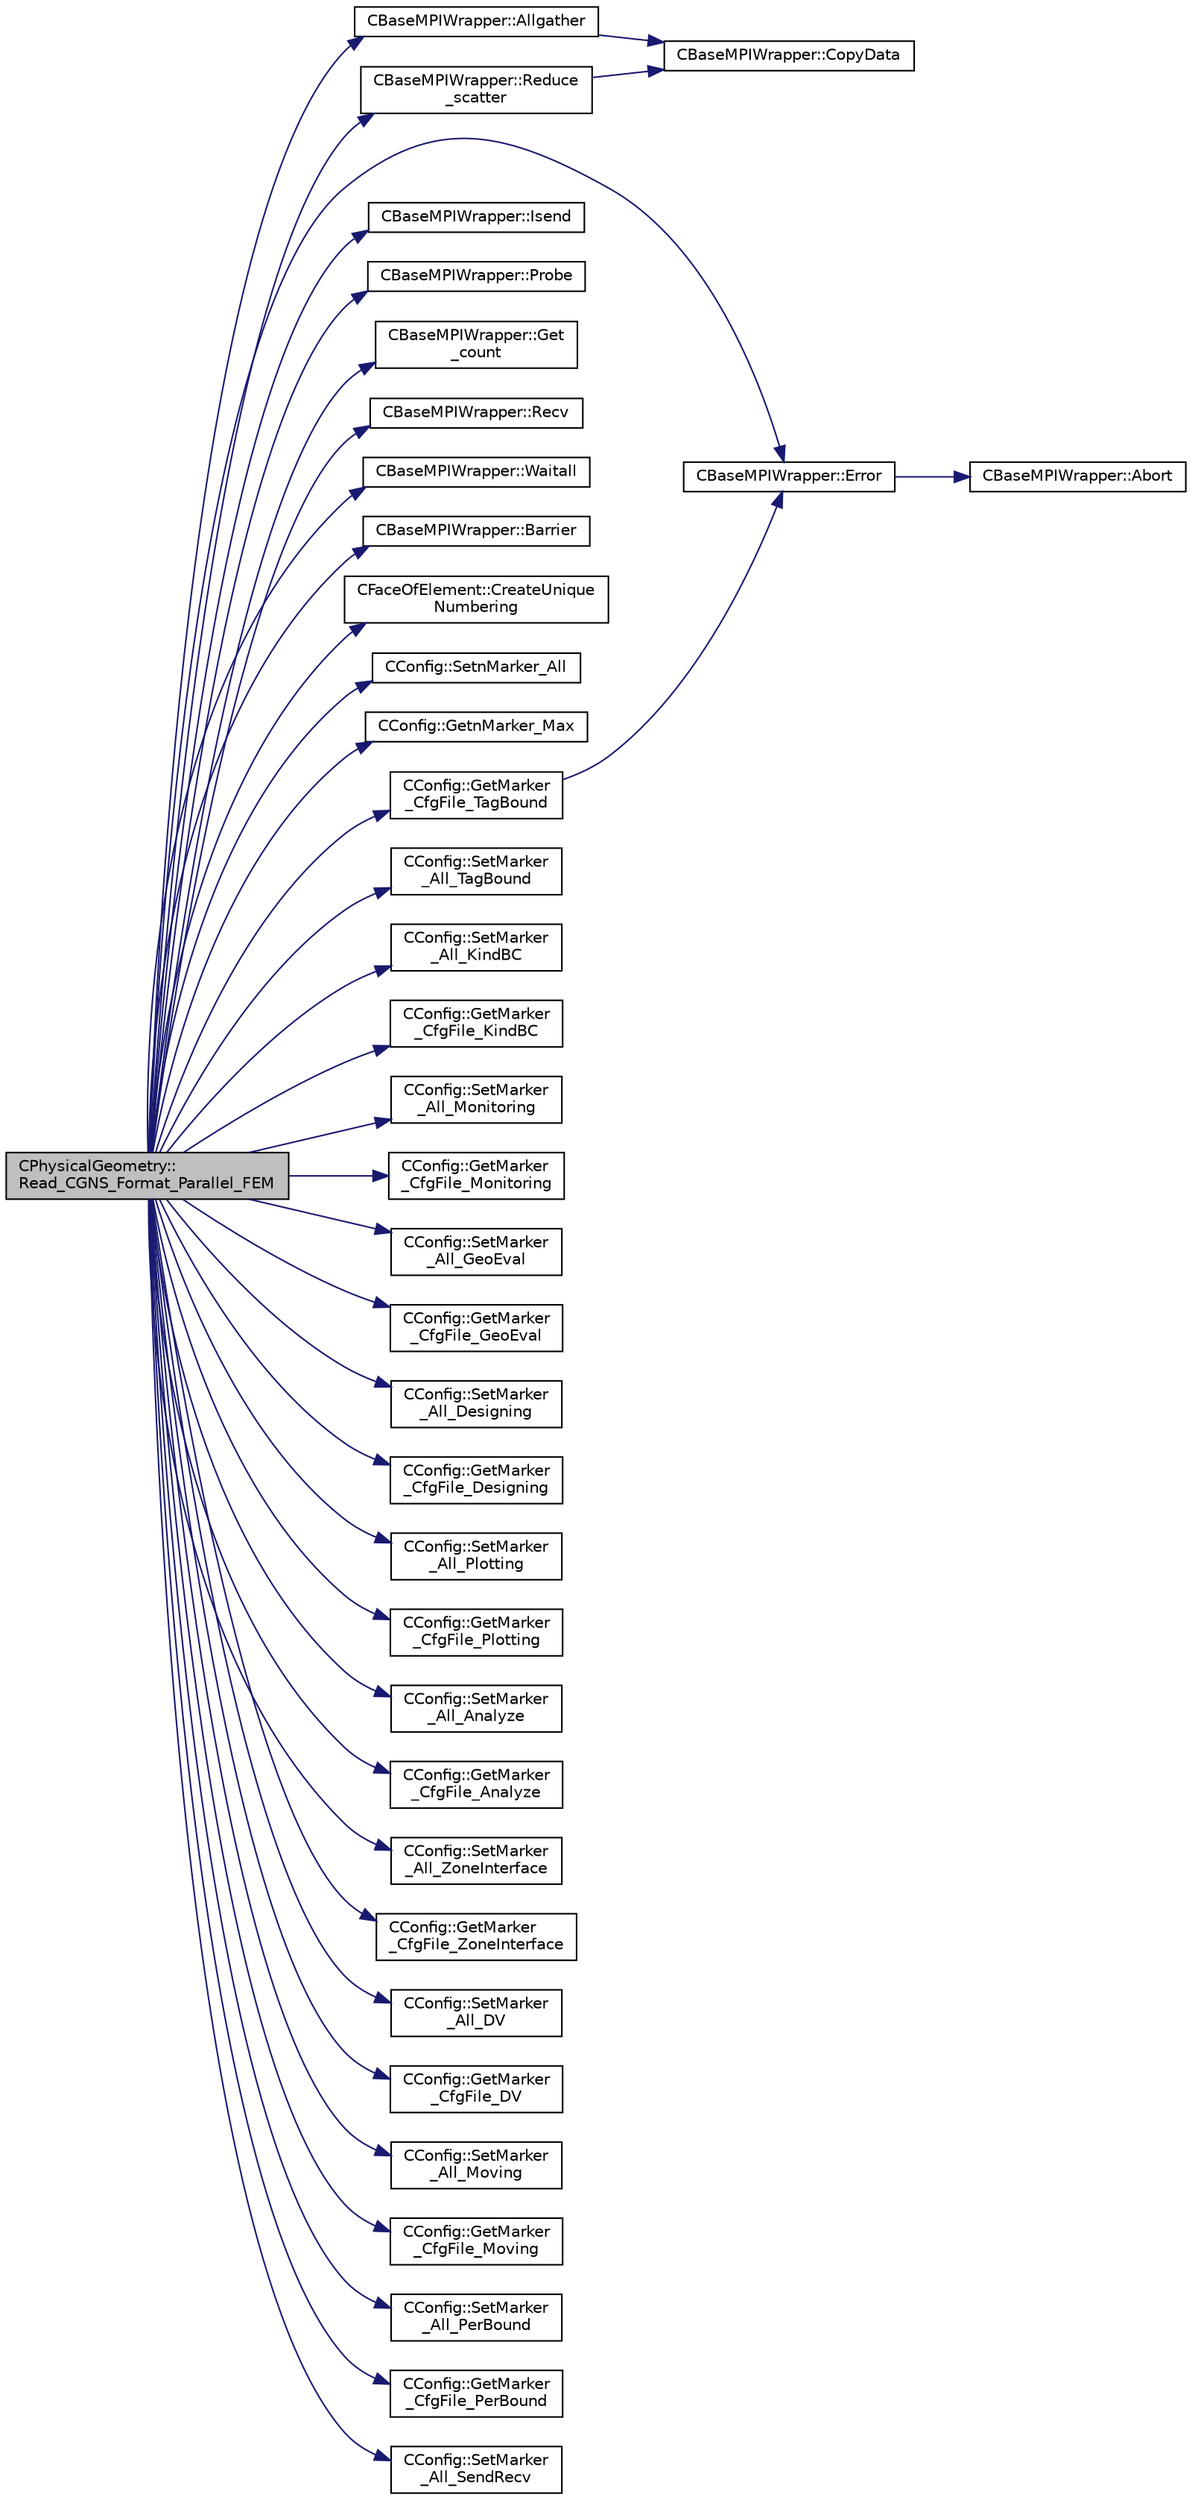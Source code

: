 digraph "CPhysicalGeometry::Read_CGNS_Format_Parallel_FEM"
{
  edge [fontname="Helvetica",fontsize="10",labelfontname="Helvetica",labelfontsize="10"];
  node [fontname="Helvetica",fontsize="10",shape=record];
  rankdir="LR";
  Node838 [label="CPhysicalGeometry::\lRead_CGNS_Format_Parallel_FEM",height=0.2,width=0.4,color="black", fillcolor="grey75", style="filled", fontcolor="black"];
  Node838 -> Node839 [color="midnightblue",fontsize="10",style="solid",fontname="Helvetica"];
  Node839 [label="CBaseMPIWrapper::Error",height=0.2,width=0.4,color="black", fillcolor="white", style="filled",URL="$class_c_base_m_p_i_wrapper.html#a04457c47629bda56704e6a8804833eeb"];
  Node839 -> Node840 [color="midnightblue",fontsize="10",style="solid",fontname="Helvetica"];
  Node840 [label="CBaseMPIWrapper::Abort",height=0.2,width=0.4,color="black", fillcolor="white", style="filled",URL="$class_c_base_m_p_i_wrapper.html#a21ef5681e2acb532d345e9bab173ef07"];
  Node838 -> Node841 [color="midnightblue",fontsize="10",style="solid",fontname="Helvetica"];
  Node841 [label="CBaseMPIWrapper::Allgather",height=0.2,width=0.4,color="black", fillcolor="white", style="filled",URL="$class_c_base_m_p_i_wrapper.html#a55195abbb7206e08a4933fa53cd41923"];
  Node841 -> Node842 [color="midnightblue",fontsize="10",style="solid",fontname="Helvetica"];
  Node842 [label="CBaseMPIWrapper::CopyData",height=0.2,width=0.4,color="black", fillcolor="white", style="filled",URL="$class_c_base_m_p_i_wrapper.html#a4725cc1dd65b161b483e812a538a5e36"];
  Node838 -> Node843 [color="midnightblue",fontsize="10",style="solid",fontname="Helvetica"];
  Node843 [label="CBaseMPIWrapper::Reduce\l_scatter",height=0.2,width=0.4,color="black", fillcolor="white", style="filled",URL="$class_c_base_m_p_i_wrapper.html#aad7f1563eb99152f7e23f462fee5c9c3"];
  Node843 -> Node842 [color="midnightblue",fontsize="10",style="solid",fontname="Helvetica"];
  Node838 -> Node844 [color="midnightblue",fontsize="10",style="solid",fontname="Helvetica"];
  Node844 [label="CBaseMPIWrapper::Isend",height=0.2,width=0.4,color="black", fillcolor="white", style="filled",URL="$class_c_base_m_p_i_wrapper.html#a43a415ec11a029ade218eaf8c807a817"];
  Node838 -> Node845 [color="midnightblue",fontsize="10",style="solid",fontname="Helvetica"];
  Node845 [label="CBaseMPIWrapper::Probe",height=0.2,width=0.4,color="black", fillcolor="white", style="filled",URL="$class_c_base_m_p_i_wrapper.html#a18215cfe692fc1e82232e155504c1711"];
  Node838 -> Node846 [color="midnightblue",fontsize="10",style="solid",fontname="Helvetica"];
  Node846 [label="CBaseMPIWrapper::Get\l_count",height=0.2,width=0.4,color="black", fillcolor="white", style="filled",URL="$class_c_base_m_p_i_wrapper.html#a2b80feee34755a59d180ab64eb2d712b"];
  Node838 -> Node847 [color="midnightblue",fontsize="10",style="solid",fontname="Helvetica"];
  Node847 [label="CBaseMPIWrapper::Recv",height=0.2,width=0.4,color="black", fillcolor="white", style="filled",URL="$class_c_base_m_p_i_wrapper.html#a2a0cf206352327fc745b3848b8c6d130"];
  Node838 -> Node848 [color="midnightblue",fontsize="10",style="solid",fontname="Helvetica"];
  Node848 [label="CBaseMPIWrapper::Waitall",height=0.2,width=0.4,color="black", fillcolor="white", style="filled",URL="$class_c_base_m_p_i_wrapper.html#a7a83091a6fcdc392a11be74734362eaa"];
  Node838 -> Node849 [color="midnightblue",fontsize="10",style="solid",fontname="Helvetica"];
  Node849 [label="CBaseMPIWrapper::Barrier",height=0.2,width=0.4,color="black", fillcolor="white", style="filled",URL="$class_c_base_m_p_i_wrapper.html#a07f24df31c87ac960540ce8ac2b407d2"];
  Node838 -> Node850 [color="midnightblue",fontsize="10",style="solid",fontname="Helvetica"];
  Node850 [label="CFaceOfElement::CreateUnique\lNumbering",height=0.2,width=0.4,color="black", fillcolor="white", style="filled",URL="$class_c_face_of_element.html#a1f80d19d78b66efca57d5b0dff537d87"];
  Node838 -> Node851 [color="midnightblue",fontsize="10",style="solid",fontname="Helvetica"];
  Node851 [label="CConfig::SetnMarker_All",height=0.2,width=0.4,color="black", fillcolor="white", style="filled",URL="$class_c_config.html#a0a0f6d6594b4654ca7389ef89fca47cb",tooltip="Stores the number of marker in the simulation. "];
  Node838 -> Node852 [color="midnightblue",fontsize="10",style="solid",fontname="Helvetica"];
  Node852 [label="CConfig::GetnMarker_Max",height=0.2,width=0.4,color="black", fillcolor="white", style="filled",URL="$class_c_config.html#aec6c93336a29b85c8e0ce66352852f58",tooltip="Get the total number of boundary markers. "];
  Node838 -> Node853 [color="midnightblue",fontsize="10",style="solid",fontname="Helvetica"];
  Node853 [label="CConfig::GetMarker\l_CfgFile_TagBound",height=0.2,width=0.4,color="black", fillcolor="white", style="filled",URL="$class_c_config.html#afbe63631fc63185ae5ce6b8caf8ce580",tooltip="Get the index in the config information of the marker val_marker. "];
  Node853 -> Node839 [color="midnightblue",fontsize="10",style="solid",fontname="Helvetica"];
  Node838 -> Node854 [color="midnightblue",fontsize="10",style="solid",fontname="Helvetica"];
  Node854 [label="CConfig::SetMarker\l_All_TagBound",height=0.2,width=0.4,color="black", fillcolor="white", style="filled",URL="$class_c_config.html#a3d64a9bbafa5f87e2559f34cc297a9c4",tooltip="Set the value of the index val_index (read from the geometry file) for the marker val_marker..."];
  Node838 -> Node855 [color="midnightblue",fontsize="10",style="solid",fontname="Helvetica"];
  Node855 [label="CConfig::SetMarker\l_All_KindBC",height=0.2,width=0.4,color="black", fillcolor="white", style="filled",URL="$class_c_config.html#adc22b84484d1022a385516b5e4e050fa",tooltip="Set the value of the boundary val_boundary (read from the config file) for the marker val_marker..."];
  Node838 -> Node856 [color="midnightblue",fontsize="10",style="solid",fontname="Helvetica"];
  Node856 [label="CConfig::GetMarker\l_CfgFile_KindBC",height=0.2,width=0.4,color="black", fillcolor="white", style="filled",URL="$class_c_config.html#abab1232c0135ca0ca4416694c8d7ccb5",tooltip="Get the boundary information (kind of boundary) in the config information of the marker val_marker..."];
  Node838 -> Node857 [color="midnightblue",fontsize="10",style="solid",fontname="Helvetica"];
  Node857 [label="CConfig::SetMarker\l_All_Monitoring",height=0.2,width=0.4,color="black", fillcolor="white", style="filled",URL="$class_c_config.html#a9f35c49ae9572ef1a5e876a5a454a7db",tooltip="Set if a marker val_marker is going to be monitored val_monitoring (read from the config file)..."];
  Node838 -> Node858 [color="midnightblue",fontsize="10",style="solid",fontname="Helvetica"];
  Node858 [label="CConfig::GetMarker\l_CfgFile_Monitoring",height=0.2,width=0.4,color="black", fillcolor="white", style="filled",URL="$class_c_config.html#adcc754469efaf37d8982ac0c626ebe1f",tooltip="Get the monitoring information from the config definition for the marker val_marker. "];
  Node838 -> Node859 [color="midnightblue",fontsize="10",style="solid",fontname="Helvetica"];
  Node859 [label="CConfig::SetMarker\l_All_GeoEval",height=0.2,width=0.4,color="black", fillcolor="white", style="filled",URL="$class_c_config.html#a87f1907945fe6d30767c6d303f0224b6",tooltip="Set if a marker val_marker is going to be monitored val_monitoring (read from the config file)..."];
  Node838 -> Node860 [color="midnightblue",fontsize="10",style="solid",fontname="Helvetica"];
  Node860 [label="CConfig::GetMarker\l_CfgFile_GeoEval",height=0.2,width=0.4,color="black", fillcolor="white", style="filled",URL="$class_c_config.html#a352a6b4d652797d2a07b70001319b6aa",tooltip="Get the monitoring information from the config definition for the marker val_marker. "];
  Node838 -> Node861 [color="midnightblue",fontsize="10",style="solid",fontname="Helvetica"];
  Node861 [label="CConfig::SetMarker\l_All_Designing",height=0.2,width=0.4,color="black", fillcolor="white", style="filled",URL="$class_c_config.html#a411c5919b9c6621eaab590146d37d7d6",tooltip="Set if a marker val_marker is going to be designed val_designing (read from the config file)..."];
  Node838 -> Node862 [color="midnightblue",fontsize="10",style="solid",fontname="Helvetica"];
  Node862 [label="CConfig::GetMarker\l_CfgFile_Designing",height=0.2,width=0.4,color="black", fillcolor="white", style="filled",URL="$class_c_config.html#a5dd9009d1bf406a513a3e1daeabb6c93",tooltip="Get the monitoring information from the config definition for the marker val_marker. "];
  Node838 -> Node863 [color="midnightblue",fontsize="10",style="solid",fontname="Helvetica"];
  Node863 [label="CConfig::SetMarker\l_All_Plotting",height=0.2,width=0.4,color="black", fillcolor="white", style="filled",URL="$class_c_config.html#ae8dfb92c7884c801e54b70511e208544",tooltip="Set if a marker val_marker is going to be plot val_plotting (read from the config file)..."];
  Node838 -> Node864 [color="midnightblue",fontsize="10",style="solid",fontname="Helvetica"];
  Node864 [label="CConfig::GetMarker\l_CfgFile_Plotting",height=0.2,width=0.4,color="black", fillcolor="white", style="filled",URL="$class_c_config.html#afda7710b599f88f9d5fdcd80fc39a6e3",tooltip="Get the plotting information from the config definition for the marker val_marker. "];
  Node838 -> Node865 [color="midnightblue",fontsize="10",style="solid",fontname="Helvetica"];
  Node865 [label="CConfig::SetMarker\l_All_Analyze",height=0.2,width=0.4,color="black", fillcolor="white", style="filled",URL="$class_c_config.html#a822723d98435a7a1f06ba1b15c18efe0",tooltip="Set if a marker val_marker is going to be plot val_plotting (read from the config file)..."];
  Node838 -> Node866 [color="midnightblue",fontsize="10",style="solid",fontname="Helvetica"];
  Node866 [label="CConfig::GetMarker\l_CfgFile_Analyze",height=0.2,width=0.4,color="black", fillcolor="white", style="filled",URL="$class_c_config.html#ae517fdcd3fe8801b3dd118fafe7b3953",tooltip="Get the plotting information from the config definition for the marker val_marker. "];
  Node838 -> Node867 [color="midnightblue",fontsize="10",style="solid",fontname="Helvetica"];
  Node867 [label="CConfig::SetMarker\l_All_ZoneInterface",height=0.2,width=0.4,color="black", fillcolor="white", style="filled",URL="$class_c_config.html#a5c017ee959c51d599a0edd01d17adeab",tooltip="Set if a marker val_marker is part of the FSI interface val_plotting (read from the config file)..."];
  Node838 -> Node868 [color="midnightblue",fontsize="10",style="solid",fontname="Helvetica"];
  Node868 [label="CConfig::GetMarker\l_CfgFile_ZoneInterface",height=0.2,width=0.4,color="black", fillcolor="white", style="filled",URL="$class_c_config.html#afe4a87f67504459ca877bdc28940be8f",tooltip="Get the FSI interface information from the config definition for the marker val_marker. "];
  Node838 -> Node869 [color="midnightblue",fontsize="10",style="solid",fontname="Helvetica"];
  Node869 [label="CConfig::SetMarker\l_All_DV",height=0.2,width=0.4,color="black", fillcolor="white", style="filled",URL="$class_c_config.html#add5748db493df55770d5c6314e1e7944",tooltip="Set if a marker val_marker is going to be affected by design variables val_moving (read from the conf..."];
  Node838 -> Node870 [color="midnightblue",fontsize="10",style="solid",fontname="Helvetica"];
  Node870 [label="CConfig::GetMarker\l_CfgFile_DV",height=0.2,width=0.4,color="black", fillcolor="white", style="filled",URL="$class_c_config.html#a6f944f56bb37e627e5e4e3686c7d9f4d",tooltip="Get the DV information from the config definition for the marker val_marker. "];
  Node838 -> Node871 [color="midnightblue",fontsize="10",style="solid",fontname="Helvetica"];
  Node871 [label="CConfig::SetMarker\l_All_Moving",height=0.2,width=0.4,color="black", fillcolor="white", style="filled",URL="$class_c_config.html#a6604be6fc00566573e86ebe274761e2a",tooltip="Set if a marker val_marker is going to be moved val_moving (read from the config file). "];
  Node838 -> Node872 [color="midnightblue",fontsize="10",style="solid",fontname="Helvetica"];
  Node872 [label="CConfig::GetMarker\l_CfgFile_Moving",height=0.2,width=0.4,color="black", fillcolor="white", style="filled",URL="$class_c_config.html#abe5f64f56bb3c4c04bec33749067f6d4",tooltip="Get the motion information from the config definition for the marker val_marker. "];
  Node838 -> Node873 [color="midnightblue",fontsize="10",style="solid",fontname="Helvetica"];
  Node873 [label="CConfig::SetMarker\l_All_PerBound",height=0.2,width=0.4,color="black", fillcolor="white", style="filled",URL="$class_c_config.html#acdf40baa7780a76587428c3f3dc88e52",tooltip="Set if a marker val_marker is going to be periodic val_perbound (read from the config file)..."];
  Node838 -> Node874 [color="midnightblue",fontsize="10",style="solid",fontname="Helvetica"];
  Node874 [label="CConfig::GetMarker\l_CfgFile_PerBound",height=0.2,width=0.4,color="black", fillcolor="white", style="filled",URL="$class_c_config.html#a113e9e5110b90110cfefa4825ab0bc6c",tooltip="Get the periodic information from the config definition of the marker val_marker. ..."];
  Node838 -> Node875 [color="midnightblue",fontsize="10",style="solid",fontname="Helvetica"];
  Node875 [label="CConfig::SetMarker\l_All_SendRecv",height=0.2,width=0.4,color="black", fillcolor="white", style="filled",URL="$class_c_config.html#a82bd1f76cf9574ecfc48c44bef277cd5",tooltip="Set if a marker val_marker is going to be sent or receive val_index from another domain. "];
}
